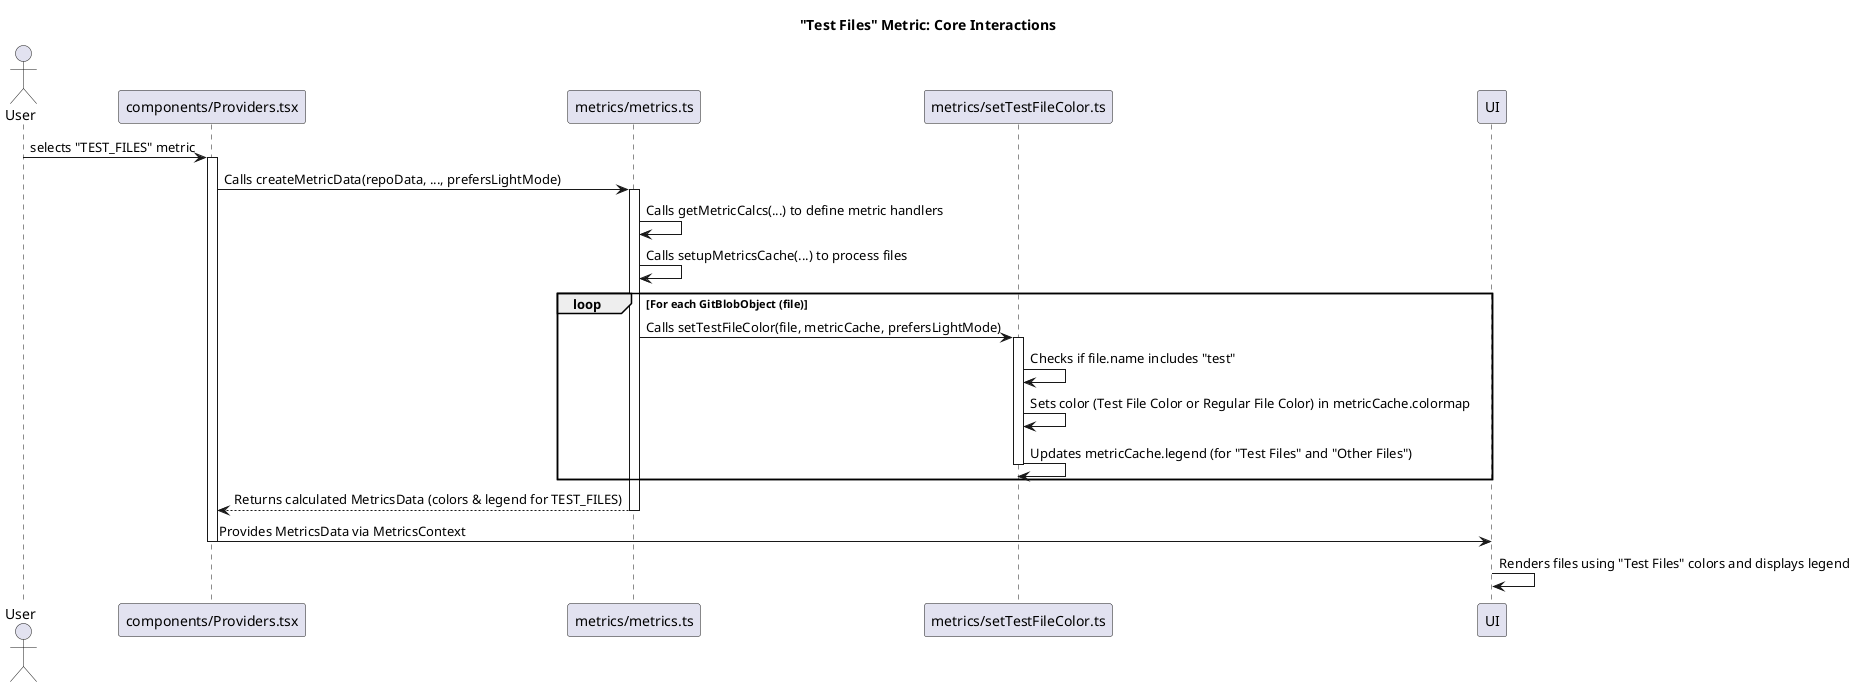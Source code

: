 @startuml
title "Test Files" Metric: Core Interactions

actor "User" as User
participant "components/Providers.tsx" as Providers
participant "metrics/metrics.ts" as MetricsLogic
participant "metrics/setTestFileColor.ts" as TestFileColoring
participant "UI" as UI

User -> Providers: selects "TEST_FILES" metric
activate Providers
Providers -> MetricsLogic: Calls createMetricData(repoData, ..., prefersLightMode)
activate MetricsLogic
MetricsLogic -> MetricsLogic: Calls getMetricCalcs(...) to define metric handlers
MetricsLogic -> MetricsLogic: Calls setupMetricsCache(...) to process files
loop For each GitBlobObject (file)
    MetricsLogic -> TestFileColoring: Calls setTestFileColor(file, metricCache, prefersLightMode)
    activate TestFileColoring
    TestFileColoring -> TestFileColoring: Checks if file.name includes "test"
    TestFileColoring -> TestFileColoring: Sets color (Test File Color or Regular File Color) in metricCache.colormap
    TestFileColoring -> TestFileColoring: Updates metricCache.legend (for "Test Files" and "Other Files")
    deactivate TestFileColoring
end
MetricsLogic --> Providers: Returns calculated MetricsData (colors & legend for TEST_FILES)
deactivate MetricsLogic
Providers -> UI: Provides MetricsData via MetricsContext
deactivate Providers
UI -> UI: Renders files using "Test Files" colors and displays legend

@enduml